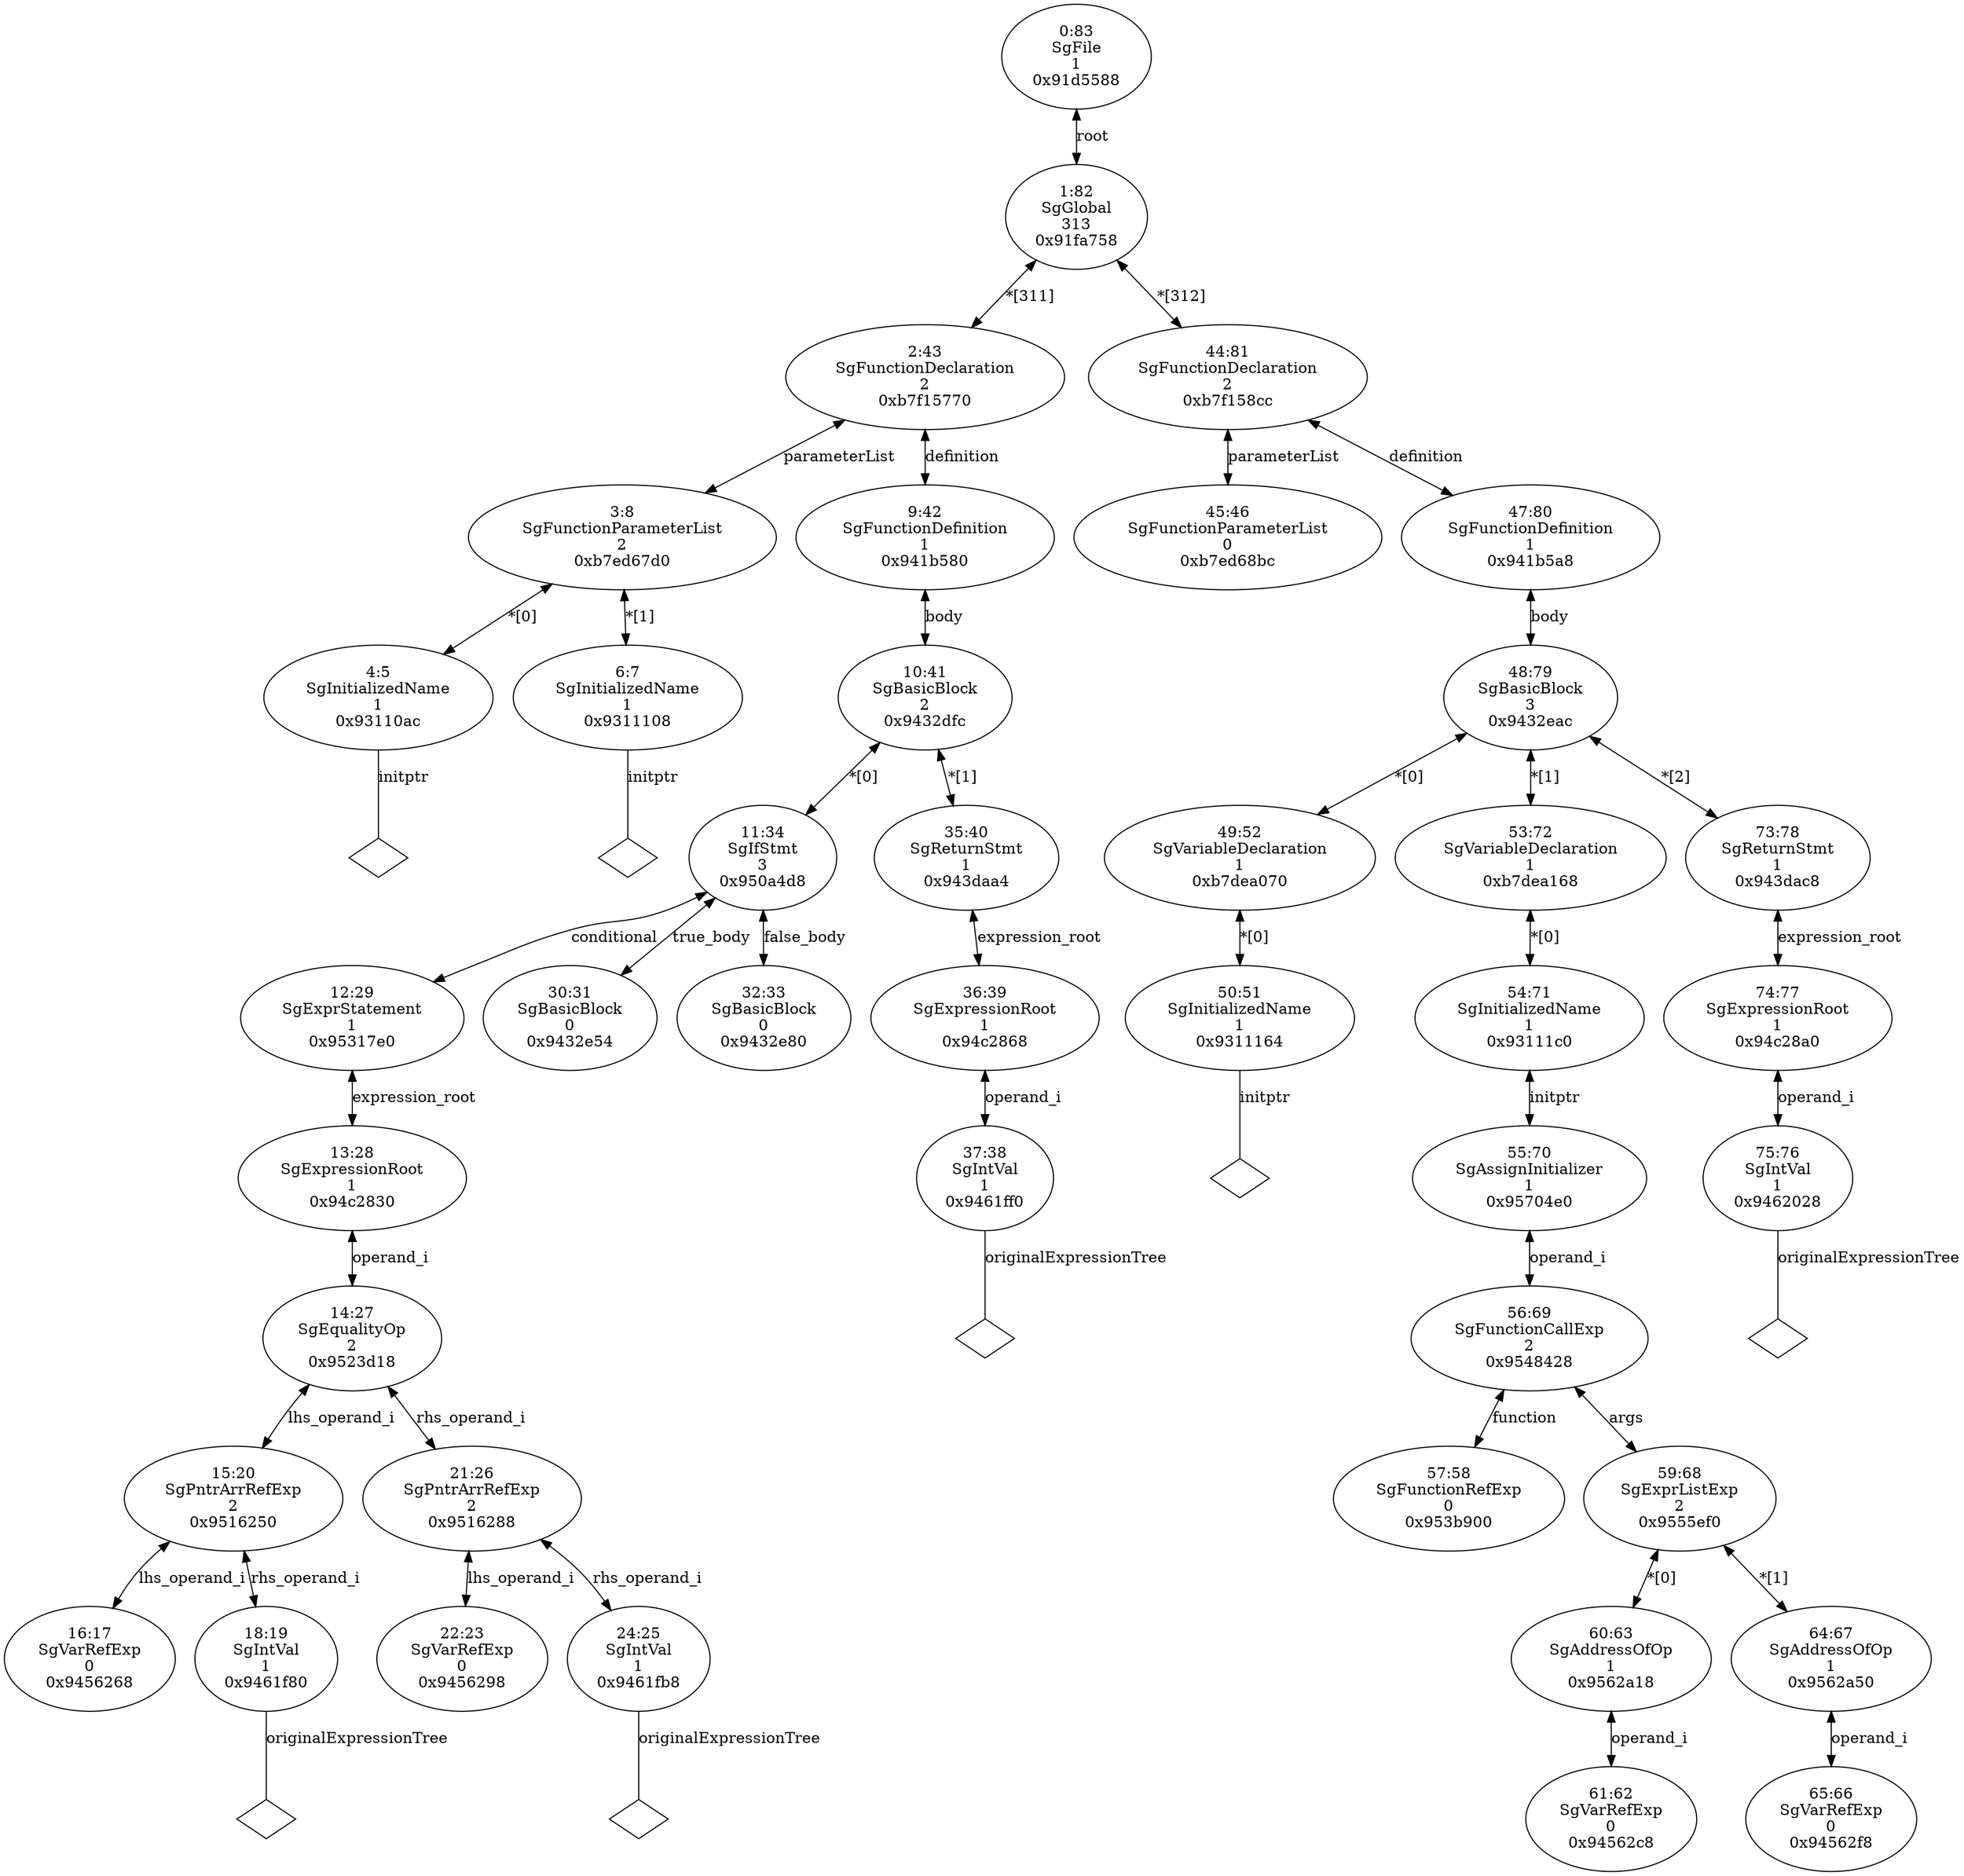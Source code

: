 digraph "G./passIntPtrArrayRef.c.dot" {
"0x93110ac"[label="4:5\nSgInitializedName\n1\n0x93110ac\n" ];
"0x93110ac" -> "0x93110ac__initptr__null"[label="initptr" dir=none ];
"0x93110ac__initptr__null"[label="" shape=diamond ];
"0x9311108"[label="6:7\nSgInitializedName\n1\n0x9311108\n" ];
"0x9311108" -> "0x9311108__initptr__null"[label="initptr" dir=none ];
"0x9311108__initptr__null"[label="" shape=diamond ];
"0xb7ed67d0"[label="3:8\nSgFunctionParameterList\n2\n0xb7ed67d0\n" ];
"0xb7ed67d0" -> "0x93110ac"[label="*[0]" dir=both ];
"0xb7ed67d0" -> "0x9311108"[label="*[1]" dir=both ];
"0x9456268"[label="16:17\nSgVarRefExp\n0\n0x9456268\n" ];
"0x9461f80"[label="18:19\nSgIntVal\n1\n0x9461f80\n" ];
"0x9461f80" -> "0x9461f80__originalExpressionTree__null"[label="originalExpressionTree" dir=none ];
"0x9461f80__originalExpressionTree__null"[label="" shape=diamond ];
"0x9516250"[label="15:20\nSgPntrArrRefExp\n2\n0x9516250\n" ];
"0x9516250" -> "0x9456268"[label="lhs_operand_i" dir=both ];
"0x9516250" -> "0x9461f80"[label="rhs_operand_i" dir=both ];
"0x9456298"[label="22:23\nSgVarRefExp\n0\n0x9456298\n" ];
"0x9461fb8"[label="24:25\nSgIntVal\n1\n0x9461fb8\n" ];
"0x9461fb8" -> "0x9461fb8__originalExpressionTree__null"[label="originalExpressionTree" dir=none ];
"0x9461fb8__originalExpressionTree__null"[label="" shape=diamond ];
"0x9516288"[label="21:26\nSgPntrArrRefExp\n2\n0x9516288\n" ];
"0x9516288" -> "0x9456298"[label="lhs_operand_i" dir=both ];
"0x9516288" -> "0x9461fb8"[label="rhs_operand_i" dir=both ];
"0x9523d18"[label="14:27\nSgEqualityOp\n2\n0x9523d18\n" ];
"0x9523d18" -> "0x9516250"[label="lhs_operand_i" dir=both ];
"0x9523d18" -> "0x9516288"[label="rhs_operand_i" dir=both ];
"0x94c2830"[label="13:28\nSgExpressionRoot\n1\n0x94c2830\n" ];
"0x94c2830" -> "0x9523d18"[label="operand_i" dir=both ];
"0x95317e0"[label="12:29\nSgExprStatement\n1\n0x95317e0\n" ];
"0x95317e0" -> "0x94c2830"[label="expression_root" dir=both ];
"0x9432e54"[label="30:31\nSgBasicBlock\n0\n0x9432e54\n" ];
"0x9432e80"[label="32:33\nSgBasicBlock\n0\n0x9432e80\n" ];
"0x950a4d8"[label="11:34\nSgIfStmt\n3\n0x950a4d8\n" ];
"0x950a4d8" -> "0x95317e0"[label="conditional" dir=both ];
"0x950a4d8" -> "0x9432e54"[label="true_body" dir=both ];
"0x950a4d8" -> "0x9432e80"[label="false_body" dir=both ];
"0x9461ff0"[label="37:38\nSgIntVal\n1\n0x9461ff0\n" ];
"0x9461ff0" -> "0x9461ff0__originalExpressionTree__null"[label="originalExpressionTree" dir=none ];
"0x9461ff0__originalExpressionTree__null"[label="" shape=diamond ];
"0x94c2868"[label="36:39\nSgExpressionRoot\n1\n0x94c2868\n" ];
"0x94c2868" -> "0x9461ff0"[label="operand_i" dir=both ];
"0x943daa4"[label="35:40\nSgReturnStmt\n1\n0x943daa4\n" ];
"0x943daa4" -> "0x94c2868"[label="expression_root" dir=both ];
"0x9432dfc"[label="10:41\nSgBasicBlock\n2\n0x9432dfc\n" ];
"0x9432dfc" -> "0x950a4d8"[label="*[0]" dir=both ];
"0x9432dfc" -> "0x943daa4"[label="*[1]" dir=both ];
"0x941b580"[label="9:42\nSgFunctionDefinition\n1\n0x941b580\n" ];
"0x941b580" -> "0x9432dfc"[label="body" dir=both ];
"0xb7f15770"[label="2:43\nSgFunctionDeclaration\n2\n0xb7f15770\n" ];
"0xb7f15770" -> "0xb7ed67d0"[label="parameterList" dir=both ];
"0xb7f15770" -> "0x941b580"[label="definition" dir=both ];
"0xb7ed68bc"[label="45:46\nSgFunctionParameterList\n0\n0xb7ed68bc\n" ];
"0x9311164"[label="50:51\nSgInitializedName\n1\n0x9311164\n" ];
"0x9311164" -> "0x9311164__initptr__null"[label="initptr" dir=none ];
"0x9311164__initptr__null"[label="" shape=diamond ];
"0xb7dea070"[label="49:52\nSgVariableDeclaration\n1\n0xb7dea070\n" ];
"0xb7dea070" -> "0x9311164"[label="*[0]" dir=both ];
"0x953b900"[label="57:58\nSgFunctionRefExp\n0\n0x953b900\n" ];
"0x94562c8"[label="61:62\nSgVarRefExp\n0\n0x94562c8\n" ];
"0x9562a18"[label="60:63\nSgAddressOfOp\n1\n0x9562a18\n" ];
"0x9562a18" -> "0x94562c8"[label="operand_i" dir=both ];
"0x94562f8"[label="65:66\nSgVarRefExp\n0\n0x94562f8\n" ];
"0x9562a50"[label="64:67\nSgAddressOfOp\n1\n0x9562a50\n" ];
"0x9562a50" -> "0x94562f8"[label="operand_i" dir=both ];
"0x9555ef0"[label="59:68\nSgExprListExp\n2\n0x9555ef0\n" ];
"0x9555ef0" -> "0x9562a18"[label="*[0]" dir=both ];
"0x9555ef0" -> "0x9562a50"[label="*[1]" dir=both ];
"0x9548428"[label="56:69\nSgFunctionCallExp\n2\n0x9548428\n" ];
"0x9548428" -> "0x953b900"[label="function" dir=both ];
"0x9548428" -> "0x9555ef0"[label="args" dir=both ];
"0x95704e0"[label="55:70\nSgAssignInitializer\n1\n0x95704e0\n" ];
"0x95704e0" -> "0x9548428"[label="operand_i" dir=both ];
"0x93111c0"[label="54:71\nSgInitializedName\n1\n0x93111c0\n" ];
"0x93111c0" -> "0x95704e0"[label="initptr" dir=both ];
"0xb7dea168"[label="53:72\nSgVariableDeclaration\n1\n0xb7dea168\n" ];
"0xb7dea168" -> "0x93111c0"[label="*[0]" dir=both ];
"0x9462028"[label="75:76\nSgIntVal\n1\n0x9462028\n" ];
"0x9462028" -> "0x9462028__originalExpressionTree__null"[label="originalExpressionTree" dir=none ];
"0x9462028__originalExpressionTree__null"[label="" shape=diamond ];
"0x94c28a0"[label="74:77\nSgExpressionRoot\n1\n0x94c28a0\n" ];
"0x94c28a0" -> "0x9462028"[label="operand_i" dir=both ];
"0x943dac8"[label="73:78\nSgReturnStmt\n1\n0x943dac8\n" ];
"0x943dac8" -> "0x94c28a0"[label="expression_root" dir=both ];
"0x9432eac"[label="48:79\nSgBasicBlock\n3\n0x9432eac\n" ];
"0x9432eac" -> "0xb7dea070"[label="*[0]" dir=both ];
"0x9432eac" -> "0xb7dea168"[label="*[1]" dir=both ];
"0x9432eac" -> "0x943dac8"[label="*[2]" dir=both ];
"0x941b5a8"[label="47:80\nSgFunctionDefinition\n1\n0x941b5a8\n" ];
"0x941b5a8" -> "0x9432eac"[label="body" dir=both ];
"0xb7f158cc"[label="44:81\nSgFunctionDeclaration\n2\n0xb7f158cc\n" ];
"0xb7f158cc" -> "0xb7ed68bc"[label="parameterList" dir=both ];
"0xb7f158cc" -> "0x941b5a8"[label="definition" dir=both ];
"0x91fa758"[label="1:82\nSgGlobal\n313\n0x91fa758\n" ];
"0x91fa758" -> "0xb7f15770"[label="*[311]" dir=both ];
"0x91fa758" -> "0xb7f158cc"[label="*[312]" dir=both ];
"0x91d5588"[label="0:83\nSgFile\n1\n0x91d5588\n" ];
"0x91d5588" -> "0x91fa758"[label="root" dir=both ];
}
